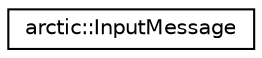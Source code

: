 digraph "Graphical Class Hierarchy"
{
 // LATEX_PDF_SIZE
  edge [fontname="Helvetica",fontsize="10",labelfontname="Helvetica",labelfontsize="10"];
  node [fontname="Helvetica",fontsize="10",shape=record];
  rankdir="LR";
  Node0 [label="arctic::InputMessage",height=0.2,width=0.4,color="black", fillcolor="white", style="filled",URL="$structarctic_1_1_input_message.html",tooltip=" "];
}
